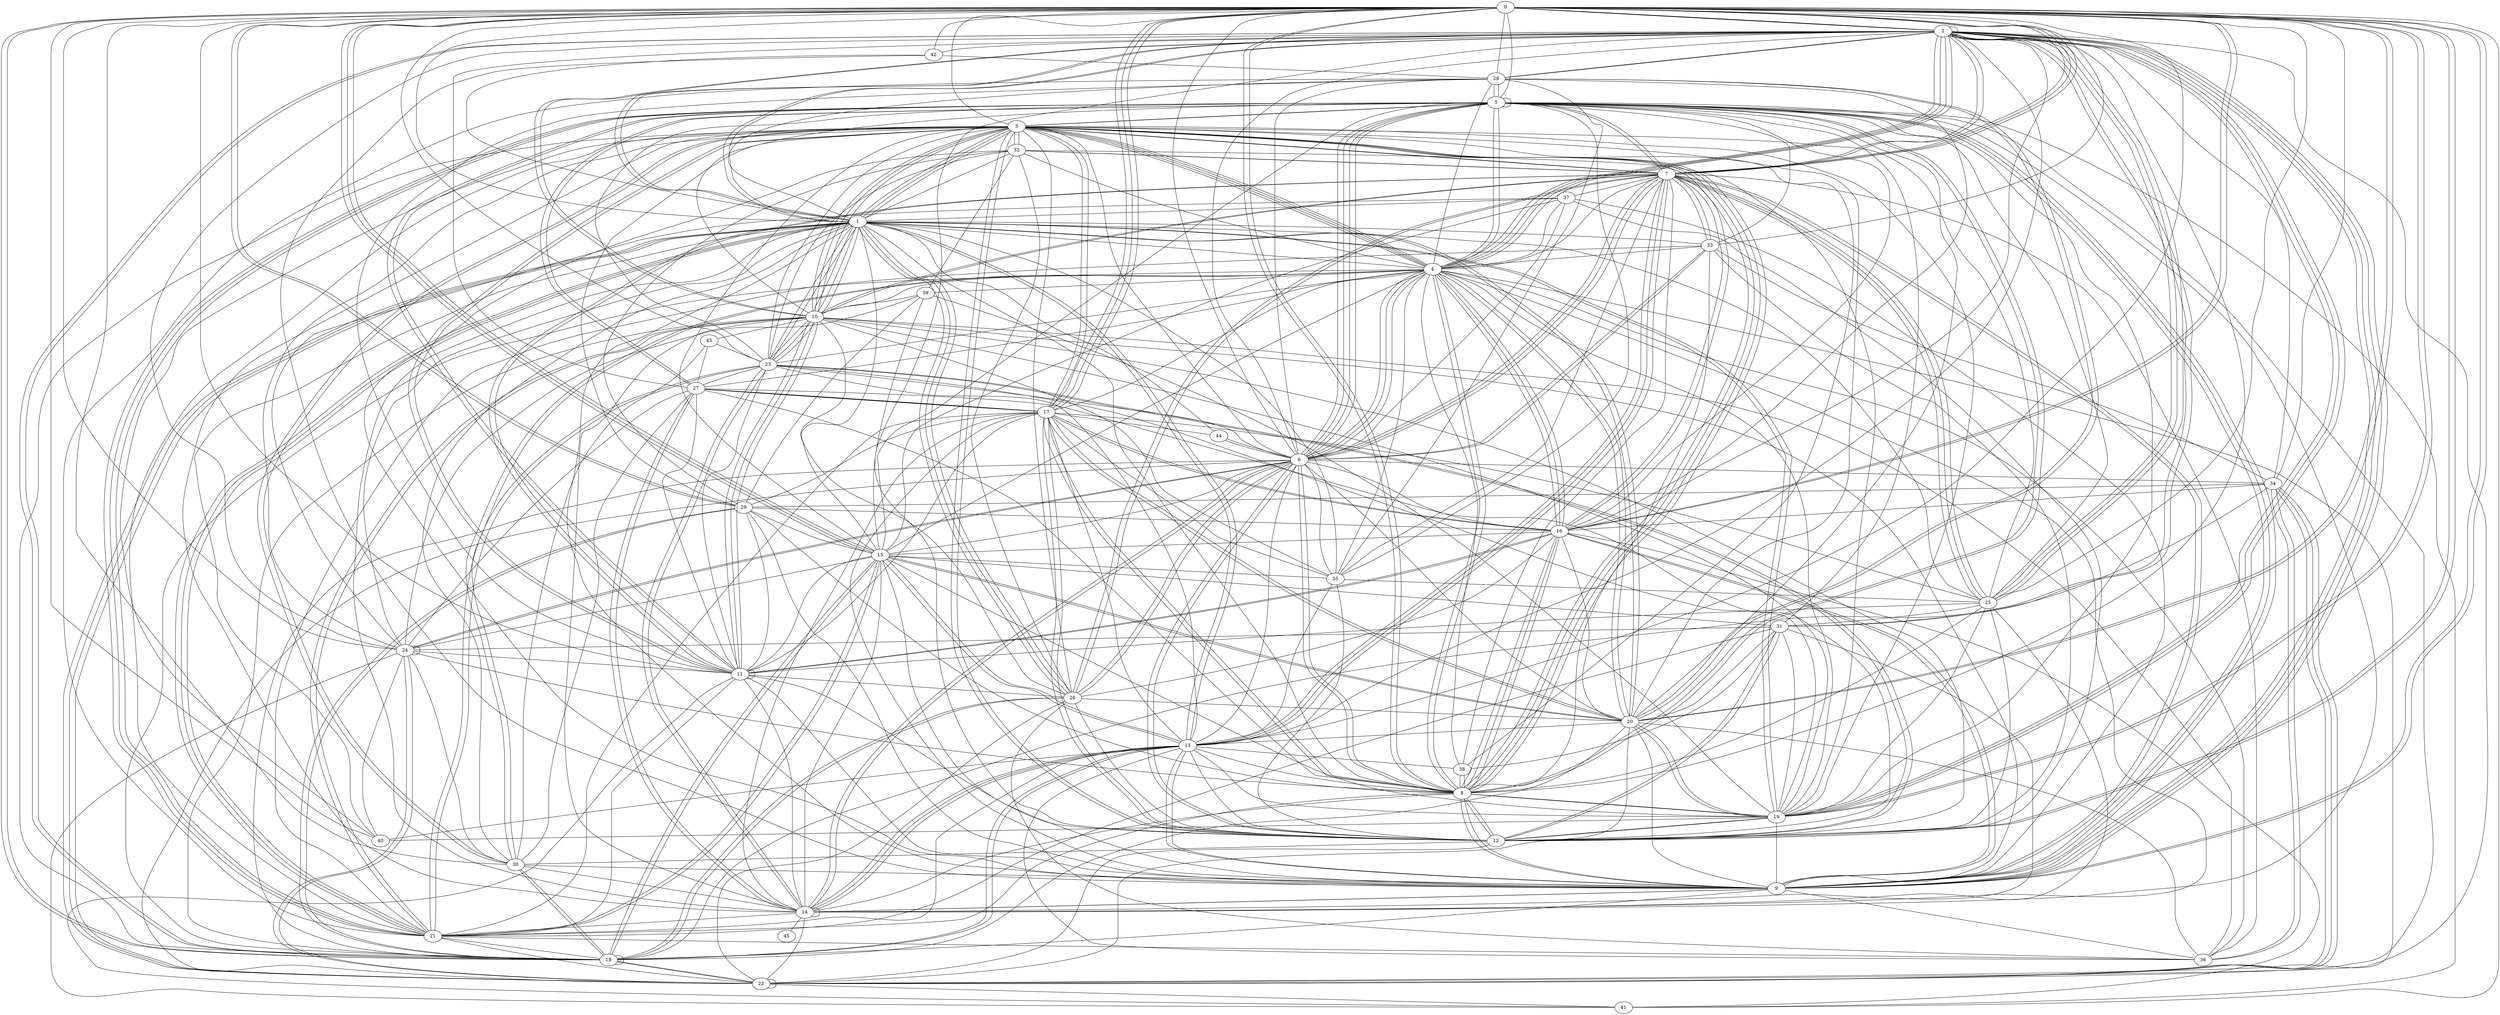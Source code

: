 graph G {
0;
1;
2;
3;
4;
5;
6;
7;
8;
9;
10;
11;
12;
13;
14;
15;
16;
17;
18;
19;
20;
21;
22;
23;
24;
25;
26;
27;
28;
29;
30;
31;
32;
33;
34;
35;
36;
37;
38;
39;
40;
41;
42;
43;
44;
45;
0--17 ;
12--35 ;
25--31 ;
10--2 ;
17--8 ;
1--28 ;
6--26 ;
22--20 ;
8--16 ;
29--11 ;
16--9 ;
18--29 ;
21--5 ;
33--12 ;
6--23 ;
41--11 ;
6--14 ;
17--0 ;
17--8 ;
39--32 ;
26--16 ;
26--6 ;
15--18 ;
15--21 ;
4--20 ;
1--20 ;
15--0 ;
31--12 ;
0--24 ;
1--10 ;
0--2 ;
3--19 ;
11--5 ;
9--37 ;
38--7 ;
7--2 ;
9--20 ;
44--1 ;
23--3 ;
12--27 ;
17--27 ;
2--1 ;
1--30 ;
22--12 ;
19--40 ;
13--19 ;
3--17 ;
5--6 ;
2--2 ;
4--17 ;
6--3 ;
7--9 ;
4--27 ;
17--21 ;
6--4 ;
18--18 ;
6--0 ;
22--34 ;
7--25 ;
5--41 ;
11--23 ;
21--1 ;
6--34 ;
16--17 ;
19--12 ;
14--31 ;
11--10 ;
38--3 ;
25--7 ;
24--8 ;
12--31 ;
6--7 ;
22--1 ;
12--13 ;
36--26 ;
3--32 ;
9--11 ;
18--34 ;
1--23 ;
5--5 ;
13--2 ;
5--8 ;
2--9 ;
13--14 ;
20--15 ;
18--22 ;
3--1 ;
8--12 ;
8--3 ;
2--28 ;
23--10 ;
5--3 ;
33--6 ;
1--26 ;
30--3 ;
17--44 ;
24--6 ;
4--2 ;
22--41 ;
0--29 ;
6--4 ;
2--9 ;
22--24 ;
2--31 ;
14--30 ;
35--13 ;
30--18 ;
4--39 ;
14--3 ;
40--3 ;
25--7 ;
36--34 ;
5--7 ;
32--23 ;
30--27 ;
19--10 ;
8--9 ;
9--32 ;
22--5 ;
12--3 ;
16--0 ;
33--5 ;
0--29 ;
43--30 ;
18--2 ;
6--2 ;
35--10 ;
29--32 ;
11--25 ;
21--5 ;
11--16 ;
7--37 ;
12--17 ;
14--13 ;
2--4 ;
6--28 ;
6--20 ;
4--23 ;
11--16 ;
38--31 ;
20--16 ;
21--28 ;
20--36 ;
24--27 ;
16--6 ;
19--0 ;
25--2 ;
21--36 ;
8--5 ;
32--19 ;
29--17 ;
19--15 ;
10--23 ;
4--2 ;
10--26 ;
11--21 ;
0--12 ;
34--2 ;
7--26 ;
13--14 ;
42--28 ;
8--13 ;
25--2 ;
1--13 ;
5--35 ;
23--1 ;
4--30 ;
17--25 ;
4--38 ;
14--27 ;
19--12 ;
19--39 ;
43--27 ;
0--16 ;
15--0 ;
25--12 ;
9--18 ;
7--10 ;
3--11 ;
3--20 ;
20--5 ;
18--0 ;
9--14 ;
13--36 ;
5--6 ;
5--3 ;
11--17 ;
8--3 ;
1--33 ;
9--2 ;
5--6 ;
16--8 ;
18--6 ;
16--8 ;
11--14 ;
5--28 ;
17--12 ;
8--6 ;
13--40 ;
10--21 ;
4--32 ;
14--21 ;
0--28 ;
1--32 ;
35--1 ;
3--8 ;
7--36 ;
20--1 ;
15--24 ;
0--23 ;
7--11 ;
18--26 ;
1--8 ;
6--7 ;
31--19 ;
32--7 ;
37--24 ;
24--40 ;
5--23 ;
19--2 ;
27--5 ;
13--7 ;
17--20 ;
7--16 ;
16--4 ;
31--5 ;
7--0 ;
9--1 ;
30--4 ;
30--24 ;
28--5 ;
13--38 ;
19--5 ;
14--14 ;
13--17 ;
7--13 ;
21--23 ;
34--29 ;
26--20 ;
4--28 ;
27--11 ;
13--9 ;
1--21 ;
24--11 ;
14--23 ;
8--6 ;
23--27 ;
30--18 ;
15--1 ;
29--15 ;
0--33 ;
12--39 ;
14--45 ;
17--16 ;
2--8 ;
14--25 ;
0--11 ;
0--20 ;
0--5 ;
2--27 ;
1--21 ;
3--24 ;
10--4 ;
26--1 ;
21--13 ;
10--11 ;
16--28 ;
10--21 ;
1--22 ;
33--6 ;
26--3 ;
22--4 ;
12--23 ;
27--17 ;
7--4 ;
23--19 ;
2--7 ;
1--14 ;
9--16 ;
11--26 ;
6--22 ;
9--14 ;
4--3 ;
44--6 ;
15--14 ;
5--6 ;
1--40 ;
2--9 ;
8--29 ;
22--24 ;
22--1 ;
9--13 ;
26--18 ;
12--0 ;
37--6 ;
41--0 ;
34--0 ;
4--19 ;
9--29 ;
13--7 ;
10--3 ;
38--8 ;
4--6 ;
32--26 ;
18--10 ;
8--38 ;
15--35 ;
17--20 ;
19--20 ;
24--1 ;
13--15 ;
17--0 ;
11--3 ;
4--37 ;
21--18 ;
16--2 ;
22--34 ;
33--7 ;
4--1 ;
1--3 ;
29--16 ;
15--4 ;
37--1 ;
2--1 ;
7--10 ;
3--7 ;
9--36 ;
16--4 ;
13--18 ;
16--15 ;
5--9 ;
10--1 ;
3--32 ;
20--0 ;
17--35 ;
3--17 ;
0--18 ;
8--19 ;
6--7 ;
10--23 ;
28--20 ;
18--2 ;
3--30 ;
8--0 ;
31--21 ;
15--18 ;
2--22 ;
23--13 ;
8--25 ;
30--0 ;
24--2 ;
17--9 ;
21--15 ;
3--4 ;
2--25 ;
35--25 ;
3--4 ;
22--26 ;
0--42 ;
18--22 ;
2--0 ;
15--0 ;
26--7 ;
27--14 ;
36--4 ;
9--15 ;
10--12 ;
1--25 ;
2--4 ;
9--19 ;
14--23 ;
36--34 ;
9--5 ;
7--11 ;
4--3 ;
3--12 ;
35--6 ;
0--25 ;
2--10 ;
5--27 ;
24--39 ;
1--3 ;
9--0 ;
19--20 ;
8--9 ;
19--0 ;
12--11 ;
7--9 ;
37--15 ;
27--8 ;
24--6 ;
9--5 ;
1--0 ;
10--43 ;
6--44 ;
14--4 ;
15--6 ;
8--12 ;
12--26 ;
5--14 ;
14--22 ;
17--27 ;
20--31 ;
31--2 ;
31--24 ;
29--3 ;
40--0 ;
14--8 ;
19--25 ;
2--15 ;
15--11 ;
18--4 ;
2--19 ;
21--33 ;
18--13 ;
9--42 ;
33--4 ;
7--0 ;
18--20 ;
3--10 ;
10--14 ;
8--19 ;
43--23 ;
1--10 ;
3--0 ;
5--16 ;
2--0 ;
29--39 ;
7--33 ;
8--33 ;
15--20 ;
6--13 ;
20--28 ;
12--37 ;
19--2 ;
41--16 ;
23--21 ;
3--21 ;
0--13 ;
5--10 ;
11--10 ;
4--35 ;
25--5 ;
13--15 ;
5--11 ;
3--8 ;
7--3 ;
5--4 ;
4--20 ;
11--11 ;
11--28 ;
13--1 ;
10--3 ;
17--14 ;
32--7 ;
6--12 ;
7--35 ;
2--42 ;
4--5 ;
2--1 ;
25--3 ;
21--5 ;
12--23 ;
34--22 ;
34--33 ;
6--14 ;
31--15 ;
1--42 ;
7--16 ;
7--0 ;
20--13 ;
15--5 ;
39--10 ;
1--26 ;
22--22 ;
21--8 ;
16--34 ;
10--9 ;
19--1 ;
18--3 ;
4--8 ;
8--0 ;
8--4 ;
2--28 ;
30--9 ;
6--12 ;
15--3 ;
18--29 ;
28--35 ;
1--19 ;
24--24 ;
21--22 ;
9--0 ;
16--4 ;
10--36 ;
1--2 ;
5--7 ;
12--30 ;
41--24 ;
}
